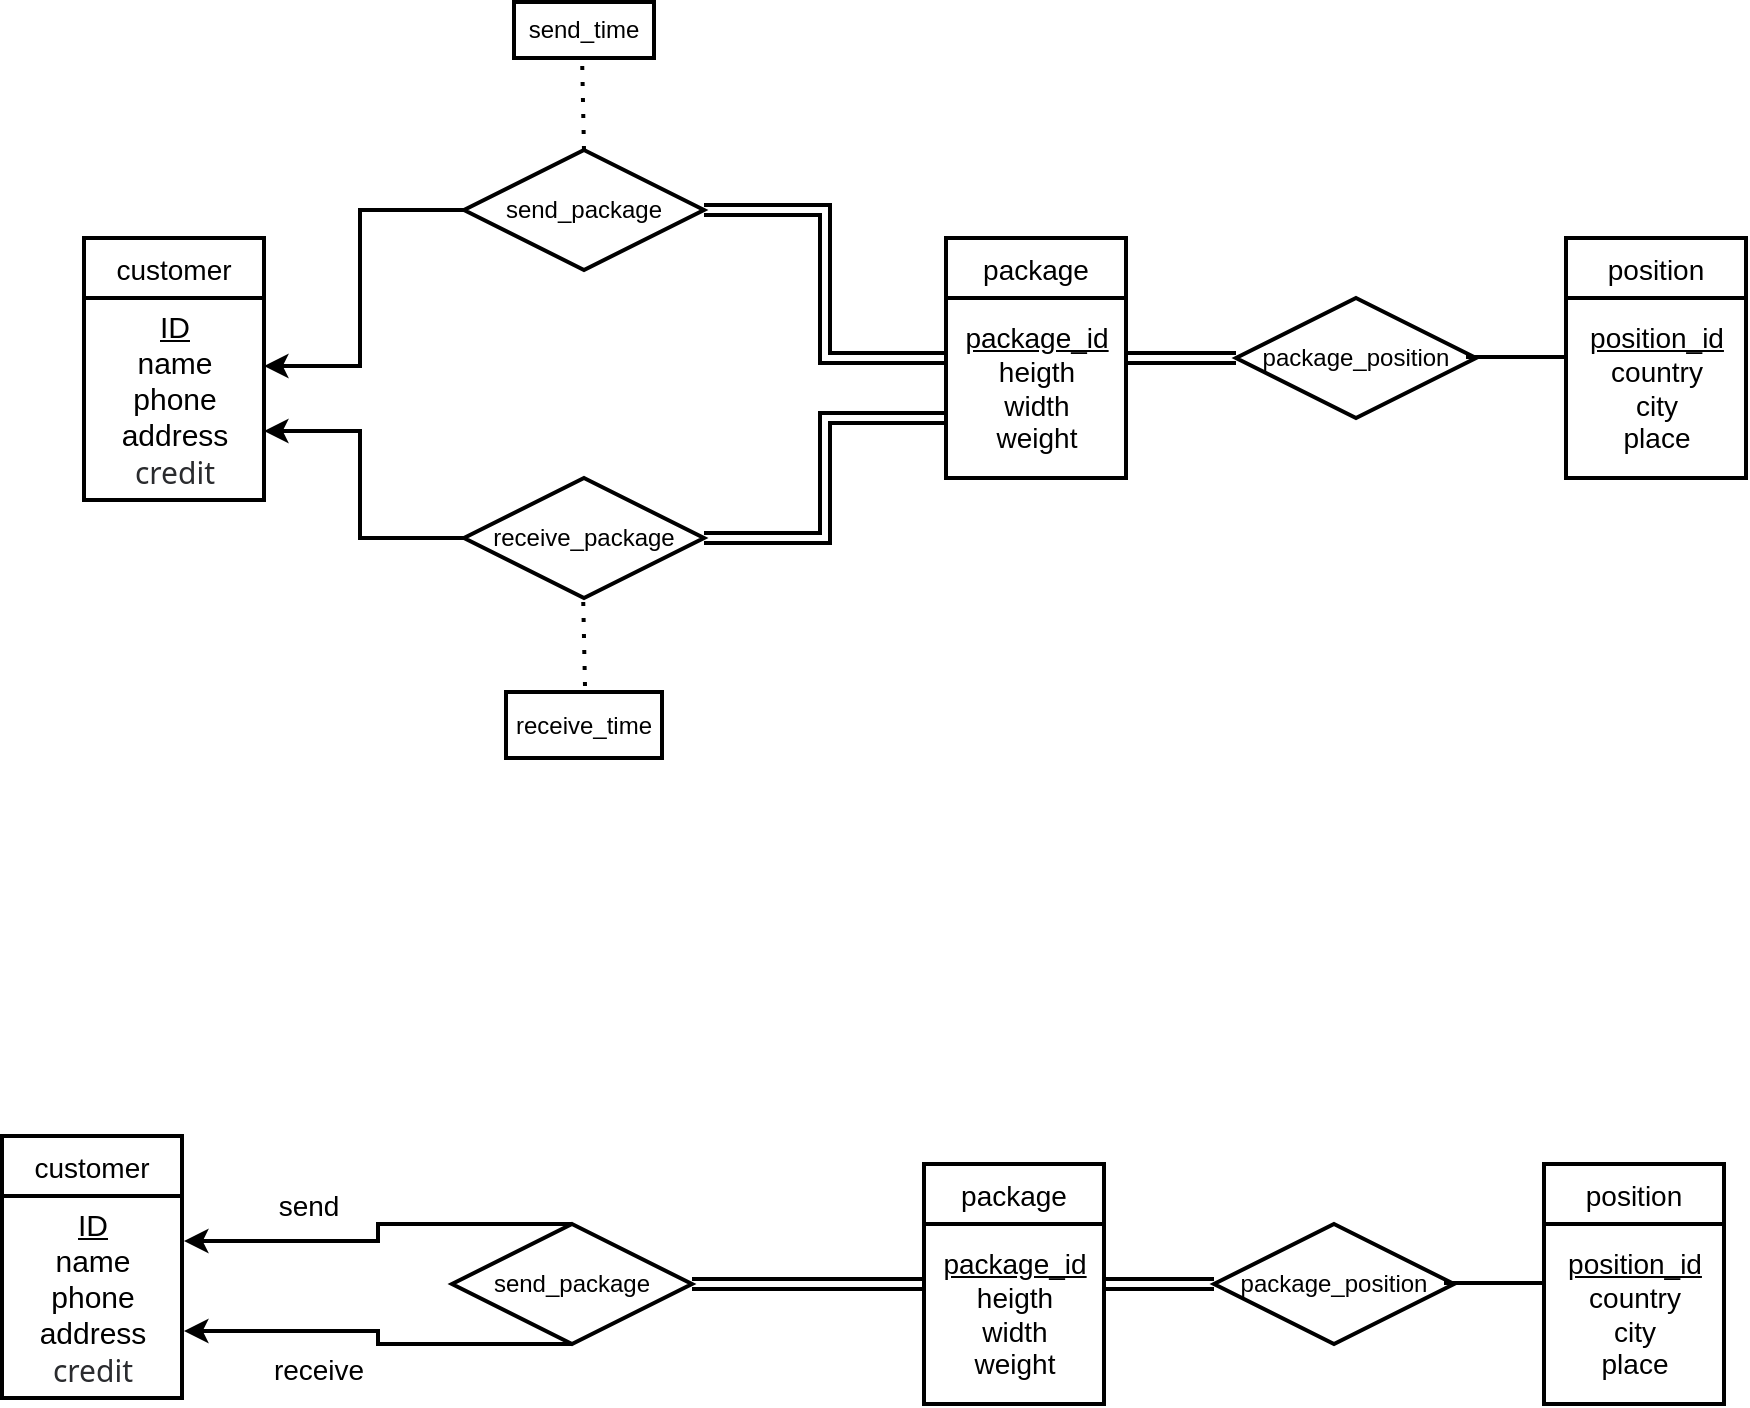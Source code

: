<mxfile version="20.5.3" type="device"><diagram id="R2lEEEUBdFMjLlhIrx00" name="Page-1"><mxGraphModel dx="1346" dy="589" grid="0" gridSize="10" guides="1" tooltips="1" connect="1" arrows="1" fold="1" page="0" pageScale="1" pageWidth="850" pageHeight="1100" math="0" shadow="0" extFonts="Permanent Marker^https://fonts.googleapis.com/css?family=Permanent+Marker"><root><object label="" package_id="" id="0"><mxCell/></object><mxCell id="1" parent="0"/><mxCell id="g7WJ7cjkj2EqBxOx5nnP-14" value="package" style="swimlane;childLayout=stackLayout;horizontal=1;startSize=30;horizontalStack=0;rounded=0;fontSize=14;fontStyle=0;strokeWidth=2;resizeParent=0;resizeLast=1;shadow=0;dashed=0;align=center;" vertex="1" parent="1"><mxGeometry x="461" y="200" width="90" height="120" as="geometry"/></mxCell><mxCell id="g7WJ7cjkj2EqBxOx5nnP-60" value="&lt;u&gt;&lt;font style=&quot;font-size: 14px;&quot;&gt;package_id&lt;/font&gt;&lt;/u&gt;&lt;br&gt;heigth&lt;br&gt;width&lt;br&gt;weight" style="text;html=1;align=center;verticalAlign=middle;resizable=0;points=[];autosize=1;strokeColor=none;fillColor=none;fontSize=14;fontFamily=Helvetica;fontColor=default;" vertex="1" parent="g7WJ7cjkj2EqBxOx5nnP-14"><mxGeometry y="30" width="90" height="90" as="geometry"/></mxCell><mxCell id="g7WJ7cjkj2EqBxOx5nnP-19" value="position" style="swimlane;childLayout=stackLayout;horizontal=1;startSize=30;horizontalStack=0;rounded=0;fontSize=14;fontStyle=0;strokeWidth=2;resizeParent=0;resizeLast=1;shadow=0;dashed=0;align=center;sketch=0;glass=0;" vertex="1" parent="1"><mxGeometry x="771" y="200" width="90" height="120" as="geometry"/></mxCell><mxCell id="g7WJ7cjkj2EqBxOx5nnP-61" value="&lt;u&gt;position_id&lt;/u&gt;&lt;br&gt;country&lt;br&gt;city&lt;br&gt;place" style="text;html=1;align=center;verticalAlign=middle;resizable=0;points=[];autosize=1;strokeColor=none;fillColor=none;fontSize=14;fontFamily=Helvetica;fontColor=default;" vertex="1" parent="g7WJ7cjkj2EqBxOx5nnP-19"><mxGeometry y="30" width="90" height="90" as="geometry"/></mxCell><mxCell id="g7WJ7cjkj2EqBxOx5nnP-29" value="receive_package" style="shape=rhombus;perimeter=rhombusPerimeter;whiteSpace=wrap;html=1;align=center;rounded=0;shadow=0;glass=0;sketch=0;strokeWidth=2;" vertex="1" parent="1"><mxGeometry x="220" y="320" width="120" height="60" as="geometry"/></mxCell><mxCell id="g7WJ7cjkj2EqBxOx5nnP-30" value="send_package" style="shape=rhombus;perimeter=rhombusPerimeter;whiteSpace=wrap;html=1;align=center;rounded=0;shadow=0;glass=0;sketch=0;strokeWidth=2;" vertex="1" parent="1"><mxGeometry x="220" y="156" width="120" height="60" as="geometry"/></mxCell><mxCell id="g7WJ7cjkj2EqBxOx5nnP-31" value="package_position" style="shape=rhombus;perimeter=rhombusPerimeter;whiteSpace=wrap;html=1;align=center;rounded=0;shadow=0;glass=0;sketch=0;strokeWidth=2;" vertex="1" parent="1"><mxGeometry x="606" y="230" width="120" height="60" as="geometry"/></mxCell><mxCell id="g7WJ7cjkj2EqBxOx5nnP-32" value="" style="endArrow=none;html=1;rounded=0;entryX=0;entryY=0.5;entryDx=0;entryDy=0;strokeWidth=2;shape=link;" edge="1" parent="1" target="g7WJ7cjkj2EqBxOx5nnP-31"><mxGeometry width="50" height="50" relative="1" as="geometry"><mxPoint x="551" y="260" as="sourcePoint"/><mxPoint x="461" y="220" as="targetPoint"/></mxGeometry></mxCell><mxCell id="g7WJ7cjkj2EqBxOx5nnP-33" value="" style="endArrow=none;html=1;rounded=0;entryX=0;entryY=0.5;entryDx=0;entryDy=0;strokeWidth=2;" edge="1" parent="1"><mxGeometry width="50" height="50" relative="1" as="geometry"><mxPoint x="721" y="259.5" as="sourcePoint"/><mxPoint x="771" y="259.5" as="targetPoint"/></mxGeometry></mxCell><mxCell id="g7WJ7cjkj2EqBxOx5nnP-41" value="customer" style="swimlane;childLayout=stackLayout;horizontal=1;startSize=30;horizontalStack=0;rounded=0;fontSize=14;fontStyle=0;strokeWidth=2;resizeParent=0;resizeLast=1;shadow=0;dashed=0;align=center;labelBackgroundColor=default;treeFolding=0;treeMoving=0;moveCells=0;portConstraintRotation=0;noLabel=0;swimlaneHead=1;swimlaneBody=1;metaEdit=0;" vertex="1" parent="1"><mxGeometry x="30" y="200" width="90" height="131" as="geometry"/></mxCell><mxCell id="g7WJ7cjkj2EqBxOx5nnP-59" value="&lt;font style=&quot;font-size: 15px;&quot;&gt;&lt;u&gt;ID&lt;/u&gt;&lt;br&gt;name&lt;br&gt;phone&lt;br&gt;address&lt;br&gt;&lt;span style=&quot;caret-color: rgb(42, 43, 46); color: rgb(42, 43, 46); font-family: &amp;quot;PingFang SC&amp;quot;, &amp;quot;Segoe UI&amp;quot;, Arial, &amp;quot;Microsoft YaHei&amp;quot;, 微软雅黑, 宋体, &amp;quot;Malgun Gothic&amp;quot;, sans-serif; text-align: left; text-size-adjust: auto;&quot;&gt;credit&lt;/span&gt;&lt;/font&gt;" style="text;html=1;align=center;verticalAlign=middle;resizable=0;points=[];autosize=1;strokeColor=none;fillColor=none;fontSize=14;fontFamily=Helvetica;fontColor=default;" vertex="1" parent="g7WJ7cjkj2EqBxOx5nnP-41"><mxGeometry y="30" width="90" height="101" as="geometry"/></mxCell><mxCell id="g7WJ7cjkj2EqBxOx5nnP-44" value="" style="endArrow=none;dashed=1;html=1;dashPattern=1 3;strokeWidth=2;rounded=0;exitX=0.5;exitY=0;exitDx=0;exitDy=0;" edge="1" parent="1" source="g7WJ7cjkj2EqBxOx5nnP-30"><mxGeometry width="50" height="50" relative="1" as="geometry"><mxPoint x="281" y="124" as="sourcePoint"/><mxPoint x="279" y="108" as="targetPoint"/></mxGeometry></mxCell><mxCell id="g7WJ7cjkj2EqBxOx5nnP-45" value="" style="endArrow=none;dashed=1;html=1;dashPattern=1 3;strokeWidth=2;rounded=0;exitX=0.5;exitY=0;exitDx=0;exitDy=0;" edge="1" parent="1"><mxGeometry width="50" height="50" relative="1" as="geometry"><mxPoint x="280.5" y="424" as="sourcePoint"/><mxPoint x="279.5" y="376" as="targetPoint"/></mxGeometry></mxCell><mxCell id="g7WJ7cjkj2EqBxOx5nnP-46" value="send_time" style="rounded=0;whiteSpace=wrap;html=1;shadow=0;glass=0;sketch=0;strokeWidth=2;" vertex="1" parent="1"><mxGeometry x="245" y="82" width="70" height="28" as="geometry"/></mxCell><mxCell id="g7WJ7cjkj2EqBxOx5nnP-47" value="receive_time" style="rounded=0;whiteSpace=wrap;html=1;shadow=0;glass=0;sketch=0;strokeWidth=2;" vertex="1" parent="1"><mxGeometry x="241" y="427" width="78" height="33" as="geometry"/></mxCell><mxCell id="g7WJ7cjkj2EqBxOx5nnP-53" value="" style="edgeStyle=elbowEdgeStyle;elbow=horizontal;endArrow=none;html=1;rounded=0;strokeWidth=2;jumpStyle=none;endFill=0;exitX=1;exitY=0.5;exitDx=0;exitDy=0;entryX=0;entryY=0.5;entryDx=0;entryDy=0;shape=link;" edge="1" parent="1" source="g7WJ7cjkj2EqBxOx5nnP-30" target="g7WJ7cjkj2EqBxOx5nnP-14"><mxGeometry width="50" height="50" relative="1" as="geometry"><mxPoint x="270" y="290" as="sourcePoint"/><mxPoint x="367" y="216" as="targetPoint"/></mxGeometry></mxCell><mxCell id="g7WJ7cjkj2EqBxOx5nnP-54" value="" style="edgeStyle=elbowEdgeStyle;elbow=horizontal;endArrow=none;html=1;rounded=0;strokeWidth=2;jumpStyle=none;endFill=0;exitX=1;exitY=0.5;exitDx=0;exitDy=0;entryX=0;entryY=0.75;entryDx=0;entryDy=0;shape=link;" edge="1" parent="1" source="g7WJ7cjkj2EqBxOx5nnP-29" target="g7WJ7cjkj2EqBxOx5nnP-14"><mxGeometry width="50" height="50" relative="1" as="geometry"><mxPoint x="350" y="261" as="sourcePoint"/><mxPoint x="430" y="335" as="targetPoint"/></mxGeometry></mxCell><mxCell id="g7WJ7cjkj2EqBxOx5nnP-76" value="" style="edgeStyle=elbowEdgeStyle;elbow=horizontal;endArrow=classic;html=1;rounded=0;strokeWidth=2;jumpStyle=none;endFill=1;exitX=0;exitY=0.5;exitDx=0;exitDy=0;entryX=1;entryY=0.658;entryDx=0;entryDy=0;entryPerimeter=0;" edge="1" parent="1" source="g7WJ7cjkj2EqBxOx5nnP-29" target="g7WJ7cjkj2EqBxOx5nnP-59"><mxGeometry width="50" height="50" relative="1" as="geometry"><mxPoint x="63" y="452.5" as="sourcePoint"/><mxPoint x="163" y="373" as="targetPoint"/><Array as="points"><mxPoint x="168" y="350"/></Array></mxGeometry></mxCell><mxCell id="g7WJ7cjkj2EqBxOx5nnP-77" value="" style="edgeStyle=elbowEdgeStyle;elbow=horizontal;endArrow=classic;html=1;rounded=0;strokeWidth=2;jumpStyle=none;endFill=1;exitX=0;exitY=0.5;exitDx=0;exitDy=0;entryX=1;entryY=0.658;entryDx=0;entryDy=0;entryPerimeter=0;" edge="1" parent="1" source="g7WJ7cjkj2EqBxOx5nnP-30"><mxGeometry width="50" height="50" relative="1" as="geometry"><mxPoint x="220" y="317.54" as="sourcePoint"/><mxPoint x="120" y="263.998" as="targetPoint"/><Array as="points"><mxPoint x="168" y="317.54"/></Array></mxGeometry></mxCell><mxCell id="g7WJ7cjkj2EqBxOx5nnP-82" value="package" style="swimlane;childLayout=stackLayout;horizontal=1;startSize=30;horizontalStack=0;rounded=0;fontSize=14;fontStyle=0;strokeWidth=2;resizeParent=0;resizeLast=1;shadow=0;dashed=0;align=center;" vertex="1" parent="1"><mxGeometry x="450" y="663" width="90" height="120" as="geometry"/></mxCell><mxCell id="g7WJ7cjkj2EqBxOx5nnP-83" value="&lt;u&gt;&lt;font style=&quot;font-size: 14px;&quot;&gt;package_id&lt;/font&gt;&lt;/u&gt;&lt;br&gt;heigth&lt;br&gt;width&lt;br&gt;weight" style="text;html=1;align=center;verticalAlign=middle;resizable=0;points=[];autosize=1;strokeColor=none;fillColor=none;fontSize=14;fontFamily=Helvetica;fontColor=default;" vertex="1" parent="g7WJ7cjkj2EqBxOx5nnP-82"><mxGeometry y="30" width="90" height="90" as="geometry"/></mxCell><mxCell id="g7WJ7cjkj2EqBxOx5nnP-84" value="position" style="swimlane;childLayout=stackLayout;horizontal=1;startSize=30;horizontalStack=0;rounded=0;fontSize=14;fontStyle=0;strokeWidth=2;resizeParent=0;resizeLast=1;shadow=0;dashed=0;align=center;sketch=0;glass=0;" vertex="1" parent="1"><mxGeometry x="760" y="663" width="90" height="120" as="geometry"/></mxCell><mxCell id="g7WJ7cjkj2EqBxOx5nnP-85" value="&lt;u&gt;position_id&lt;/u&gt;&lt;br&gt;country&lt;br&gt;city&lt;br&gt;place" style="text;html=1;align=center;verticalAlign=middle;resizable=0;points=[];autosize=1;strokeColor=none;fillColor=none;fontSize=14;fontFamily=Helvetica;fontColor=default;" vertex="1" parent="g7WJ7cjkj2EqBxOx5nnP-84"><mxGeometry y="30" width="90" height="90" as="geometry"/></mxCell><mxCell id="g7WJ7cjkj2EqBxOx5nnP-87" value="send_package" style="shape=rhombus;perimeter=rhombusPerimeter;whiteSpace=wrap;html=1;align=center;rounded=0;shadow=0;glass=0;sketch=0;strokeWidth=2;" vertex="1" parent="1"><mxGeometry x="214" y="693" width="120" height="60" as="geometry"/></mxCell><mxCell id="g7WJ7cjkj2EqBxOx5nnP-88" value="package_position" style="shape=rhombus;perimeter=rhombusPerimeter;whiteSpace=wrap;html=1;align=center;rounded=0;shadow=0;glass=0;sketch=0;strokeWidth=2;" vertex="1" parent="1"><mxGeometry x="595" y="693" width="120" height="60" as="geometry"/></mxCell><mxCell id="g7WJ7cjkj2EqBxOx5nnP-89" value="" style="endArrow=none;html=1;rounded=0;entryX=0;entryY=0.5;entryDx=0;entryDy=0;strokeWidth=2;shape=link;" edge="1" parent="1" target="g7WJ7cjkj2EqBxOx5nnP-88"><mxGeometry width="50" height="50" relative="1" as="geometry"><mxPoint x="540" y="723" as="sourcePoint"/><mxPoint x="450" y="683" as="targetPoint"/></mxGeometry></mxCell><mxCell id="g7WJ7cjkj2EqBxOx5nnP-90" value="" style="endArrow=none;html=1;rounded=0;entryX=0;entryY=0.5;entryDx=0;entryDy=0;strokeWidth=2;" edge="1" parent="1"><mxGeometry width="50" height="50" relative="1" as="geometry"><mxPoint x="710" y="722.5" as="sourcePoint"/><mxPoint x="760" y="722.5" as="targetPoint"/></mxGeometry></mxCell><mxCell id="g7WJ7cjkj2EqBxOx5nnP-91" value="customer" style="swimlane;childLayout=stackLayout;horizontal=1;startSize=30;horizontalStack=0;rounded=0;fontSize=14;fontStyle=0;strokeWidth=2;resizeParent=0;resizeLast=1;shadow=0;dashed=0;align=center;labelBackgroundColor=default;treeFolding=0;treeMoving=0;moveCells=0;portConstraintRotation=0;noLabel=0;swimlaneHead=1;swimlaneBody=1;metaEdit=0;" vertex="1" parent="1"><mxGeometry x="-11" y="649" width="90" height="131" as="geometry"/></mxCell><mxCell id="g7WJ7cjkj2EqBxOx5nnP-92" value="&lt;font style=&quot;font-size: 15px;&quot;&gt;&lt;u&gt;ID&lt;/u&gt;&lt;br&gt;name&lt;br&gt;phone&lt;br&gt;address&lt;br&gt;&lt;span style=&quot;caret-color: rgb(42, 43, 46); color: rgb(42, 43, 46); font-family: &amp;quot;PingFang SC&amp;quot;, &amp;quot;Segoe UI&amp;quot;, Arial, &amp;quot;Microsoft YaHei&amp;quot;, 微软雅黑, 宋体, &amp;quot;Malgun Gothic&amp;quot;, sans-serif; text-align: left; text-size-adjust: auto;&quot;&gt;credit&lt;/span&gt;&lt;/font&gt;" style="text;html=1;align=center;verticalAlign=middle;resizable=0;points=[];autosize=1;strokeColor=none;fillColor=none;fontSize=14;fontFamily=Helvetica;fontColor=default;" vertex="1" parent="g7WJ7cjkj2EqBxOx5nnP-91"><mxGeometry y="30" width="90" height="101" as="geometry"/></mxCell><mxCell id="g7WJ7cjkj2EqBxOx5nnP-97" value="" style="edgeStyle=elbowEdgeStyle;elbow=horizontal;endArrow=none;html=1;rounded=0;strokeWidth=2;jumpStyle=none;endFill=0;exitX=1;exitY=0.5;exitDx=0;exitDy=0;entryX=0;entryY=0.5;entryDx=0;entryDy=0;shape=link;" edge="1" parent="1" source="g7WJ7cjkj2EqBxOx5nnP-87" target="g7WJ7cjkj2EqBxOx5nnP-82"><mxGeometry width="50" height="50" relative="1" as="geometry"><mxPoint x="259" y="753" as="sourcePoint"/><mxPoint x="356" y="679" as="targetPoint"/></mxGeometry></mxCell><mxCell id="g7WJ7cjkj2EqBxOx5nnP-104" value="" style="edgeStyle=elbowEdgeStyle;elbow=horizontal;endArrow=classic;html=1;rounded=0;strokeWidth=2;jumpStyle=none;endFill=1;exitX=0.5;exitY=0;exitDx=0;exitDy=0;entryX=1.011;entryY=0.223;entryDx=0;entryDy=0;entryPerimeter=0;" edge="1" parent="1" source="g7WJ7cjkj2EqBxOx5nnP-87" target="g7WJ7cjkj2EqBxOx5nnP-92"><mxGeometry width="50" height="50" relative="1" as="geometry"><mxPoint x="208" y="711.54" as="sourcePoint"/><mxPoint x="108" y="657.998" as="targetPoint"/><Array as="points"/></mxGeometry></mxCell><mxCell id="g7WJ7cjkj2EqBxOx5nnP-105" value="" style="edgeStyle=elbowEdgeStyle;elbow=horizontal;endArrow=classic;html=1;rounded=0;strokeWidth=2;jumpStyle=none;endFill=1;exitX=0.5;exitY=1;exitDx=0;exitDy=0;entryX=1.011;entryY=0.668;entryDx=0;entryDy=0;entryPerimeter=0;" edge="1" parent="1" source="g7WJ7cjkj2EqBxOx5nnP-87" target="g7WJ7cjkj2EqBxOx5nnP-92"><mxGeometry width="50" height="50" relative="1" as="geometry"><mxPoint x="281.01" y="803.48" as="sourcePoint"/><mxPoint x="92.0" y="790.003" as="targetPoint"/><Array as="points"/></mxGeometry></mxCell><mxCell id="g7WJ7cjkj2EqBxOx5nnP-106" value="send" style="text;html=1;align=center;verticalAlign=middle;resizable=0;points=[];autosize=1;strokeColor=none;fillColor=none;fontSize=14;fontFamily=Helvetica;fontColor=default;rounded=0;shadow=0;dashed=0;labelBackgroundColor=default;strokeWidth=2;startSize=30;" vertex="1" parent="1"><mxGeometry x="118" y="669" width="48" height="29" as="geometry"/></mxCell><mxCell id="g7WJ7cjkj2EqBxOx5nnP-107" value="receive" style="text;html=1;align=center;verticalAlign=middle;resizable=0;points=[];autosize=1;strokeColor=none;fillColor=none;fontSize=14;fontFamily=Helvetica;fontColor=default;rounded=0;shadow=0;dashed=0;labelBackgroundColor=default;strokeWidth=2;startSize=30;" vertex="1" parent="1"><mxGeometry x="115" y="751" width="63" height="29" as="geometry"/></mxCell></root></mxGraphModel></diagram></mxfile>
